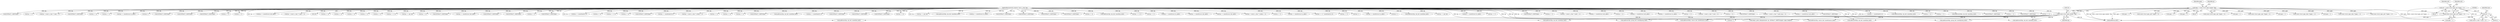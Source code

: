digraph "0_tcpdump_4601c685e7fd19c3724d5e499c69b8d3ec49933e@pointer" {
"1000885" [label="(Call,ack + 1)"];
"1000861" [label="(Call,ack = (const struct pgm_ack *)(pgm + 1))"];
"1000863" [label="(Call,(const struct pgm_ack *)(pgm + 1))"];
"1000126" [label="(Call,pgm = (const struct pgm_header *)bp)"];
"1000128" [label="(Call,(const struct pgm_header *)bp)"];
"1000108" [label="(MethodParameterIn,register const u_char *bp)"];
"1001218" [label="(Call,bp += 4)"];
"1001186" [label="(Call,bp += 4)"];
"1000474" [label="(Call,pgm + 1)"];
"1001720" [label="(Call,bp += 4)"];
"1000861" [label="(Call,ack = (const struct pgm_ack *)(pgm + 1))"];
"1001334" [label="(Call,bp += 2)"];
"1000127" [label="(Identifier,pgm)"];
"1000885" [label="(Call,ack + 1)"];
"1000718" [label="(Call,pgm + 1)"];
"1001211" [label="(Call,bp += 2)"];
"1000126" [label="(Call,pgm = (const struct pgm_header *)bp)"];
"1001854" [label="(Call,bp += 2+2)"];
"1001961" [label="(Call,bp += opt_len)"];
"1001529" [label="(Call,bp += 4)"];
"1001216" [label="(Call,EXTRACT_32BITS(bp))"];
"1000561" [label="(Call,bp += sizeof(struct in6_addr))"];
"1001295" [label="(Call,EXTRACT_32BITS(bp))"];
"1000780" [label="(Call,EXTRACT_16BITS(bp))"];
"1001113" [label="(Call,bp += 2)"];
"1001118" [label="(Call,EXTRACT_32BITS(bp))"];
"1000429" [label="(Call,addrtostr6(bp, nla_buf, sizeof(nla_buf)))"];
"1000604" [label="(Call,bp += sizeof(uint32_t))"];
"1000789" [label="(Call,addrtostr(bp, group_buf, sizeof(group_buf)))"];
"1001253" [label="(Call,bp += 4)"];
"1001727" [label="(Call,bp += 2+2)"];
"1001134" [label="(Call,bp += 4)"];
"1001492" [label="(Call,EXTRACT_32BITS(bp))"];
"1000978" [label="(Call,bp += sizeof(uint16_t))"];
"1000699" [label="(Call,bp = (const u_char *) (rdata + 1))"];
"1001713" [label="(Call,bp += 2)"];
"1001304" [label="(Call,bp += 4)"];
"1001687" [label="(Call,bp += 2)"];
"1000744" [label="(Call,addrtostr(bp, source_buf, sizeof(source_buf)))"];
"1000591" [label="(Call,bp += sizeof(uint32_t))"];
"1001302" [label="(Call,EXTRACT_32BITS(bp))"];
"1000576" [label="(Call,EXTRACT_32BITS(bp))"];
"1001251" [label="(Call,EXTRACT_32BITS(bp))"];
"1001297" [label="(Call,bp += 4)"];
"1001575" [label="(Call,bp += opt_len)"];
"1001924" [label="(Call,addrtostr6(bp, nla_buf, sizeof(nla_buf)))"];
"1001377" [label="(Call,bp += sizeof(struct in_addr))"];
"1000108" [label="(MethodParameterIn,register const u_char *bp)"];
"1000111" [label="(Block,)"];
"1001718" [label="(Call,EXTRACT_32BITS(bp))"];
"1001132" [label="(Call,EXTRACT_32BITS(bp))"];
"1001845" [label="(Call,EXTRACT_32BITS(bp))"];
"1001125" [label="(Call,EXTRACT_32BITS(bp))"];
"1001494" [label="(Call,bp += 4)"];
"1000870" [label="(Identifier,ack)"];
"1001885" [label="(Call,addrtostr(bp, nla_buf, sizeof(nla_buf)))"];
"1000716" [label="(Call,(const struct pgm_nak *)(pgm + 1))"];
"1001341" [label="(Call,bp += 2+2)"];
"1001452" [label="(Call,bp += 2)"];
"1000387" [label="(Call,pgm + 1)"];
"1001890" [label="(Call,bp += sizeof(struct in_addr))"];
"1000810" [label="(Call,bp += sizeof(struct in6_addr))"];
"1000434" [label="(Call,bp += sizeof(struct in6_addr))"];
"1000662" [label="(Call,bp = (const u_char *) (odata + 1))"];
"1001623" [label="(Call,bp += 2)"];
"1000794" [label="(Call,bp += sizeof(struct in_addr))"];
"1000773" [label="(Call,bp += (2 * sizeof(uint16_t)))"];
"1000862" [label="(Identifier,ack)"];
"1001487" [label="(Call,bp += 2)"];
"1000948" [label="(Call,bp++)"];
"1000385" [label="(Call,(const struct pgm_spm *)(pgm + 1))"];
"1000545" [label="(Call,bp += sizeof(struct in_addr))"];
"1001019" [label="(Call,bp++)"];
"1001372" [label="(Call,addrtostr(bp, nla_buf, sizeof(nla_buf)))"];
"1001665" [label="(Call,bp += opt_len)"];
"1000859" [label="(Block,)"];
"1000540" [label="(Call,addrtostr(bp, nla_buf, sizeof(nla_buf)))"];
"1000418" [label="(Call,bp += sizeof(struct in_addr))"];
"1000886" [label="(Identifier,ack)"];
"1001840" [label="(Call,bp += 2)"];
"1001852" [label="(Call,EXTRACT_16BITS(bp))"];
"1001758" [label="(Call,addrtostr(bp, nla_buf, sizeof(nla_buf)))"];
"1000760" [label="(Call,addrtostr6(bp, source_buf, sizeof(source_buf)))"];
"1000589" [label="(Call,EXTRACT_32BITS(bp))"];
"1001290" [label="(Call,bp += 2)"];
"1000520" [label="(Call,bp = (const u_char *) (polr + 1))"];
"1001416" [label="(Call,bp += sizeof(struct in6_addr))"];
"1001847" [label="(Call,bp += 4)"];
"1000765" [label="(Call,bp += sizeof(struct in6_addr))"];
"1000640" [label="(Call,pgm + 1)"];
"1000675" [label="(Call,(const struct pgm_data *)(pgm + 1))"];
"1001997" [label="(Call,zmtp1_print_datagram(ndo, bp, EXTRACT_16BITS(&pgm->pgm_length)))"];
"1001763" [label="(Call,bp += sizeof(struct in_addr))"];
"1001597" [label="(Call,bp += 2)"];
"1000881" [label="(Call,bp = (const u_char *) (ack + 1))"];
"1000514" [label="(Call,pgm + 1)"];
"1001127" [label="(Call,bp += 4)"];
"1001527" [label="(Call,EXTRACT_32BITS(bp))"];
"1000887" [label="(Literal,1)"];
"1000496" [label="(Call,bp = (const u_char *) (poll_msg + 1))"];
"1000883" [label="(Call,(const u_char *) (ack + 1))"];
"1001802" [label="(Call,bp += sizeof(struct in6_addr))"];
"1000638" [label="(Call,(const struct pgm_data *)(pgm + 1))"];
"1001339" [label="(Call,EXTRACT_16BITS(bp))"];
"1000556" [label="(Call,addrtostr6(bp, nla_buf, sizeof(nla_buf)))"];
"1000927" [label="(Call,bp++)"];
"1000805" [label="(Call,addrtostr6(bp, group_buf, sizeof(group_buf)))"];
"1000578" [label="(Call,bp += sizeof(uint32_t))"];
"1001411" [label="(Call,addrtostr6(bp, nla_buf, sizeof(nla_buf)))"];
"1001459" [label="(Call,bp += 4)"];
"1001246" [label="(Call,bp += 2)"];
"1000130" [label="(Identifier,bp)"];
"1001797" [label="(Call,addrtostr6(bp, nla_buf, sizeof(nla_buf)))"];
"1000964" [label="(Call,EXTRACT_16BITS(bp))"];
"1001120" [label="(Call,bp += 4)"];
"1000512" [label="(Call,(const struct pgm_polr *)(pgm + 1))"];
"1002019" [label="(MethodReturn,RET)"];
"1000863" [label="(Call,(const struct pgm_ack *)(pgm + 1))"];
"1001089" [label="(Call,EXTRACT_16BITS(bp))"];
"1001522" [label="(Call,bp += 2)"];
"1001725" [label="(Call,EXTRACT_16BITS(bp))"];
"1001091" [label="(Call,bp += 2)"];
"1000865" [label="(Call,pgm + 1)"];
"1000132" [label="(Identifier,ip)"];
"1000724" [label="(Call,bp = (const u_char *) (nak + 1))"];
"1001184" [label="(Call,EXTRACT_32BITS(bp))"];
"1001260" [label="(Call,bp += 4)"];
"1001152" [label="(Call,bp += 2)"];
"1000749" [label="(Call,bp += sizeof(struct in_addr))"];
"1001024" [label="(Call,bp++)"];
"1001457" [label="(Call,EXTRACT_32BITS(bp))"];
"1000602" [label="(Call,EXTRACT_32BITS(bp))"];
"1001258" [label="(Call,EXTRACT_32BITS(bp))"];
"1000677" [label="(Call,pgm + 1)"];
"1001557" [label="(Call,bp += 2)"];
"1000128" [label="(Call,(const struct pgm_header *)bp)"];
"1001649" [label="(Call,bp += 2)"];
"1000413" [label="(Call,addrtostr(bp, nla_buf, sizeof(nla_buf)))"];
"1001929" [label="(Call,bp += sizeof(struct in6_addr))"];
"1000472" [label="(Call,(const struct pgm_poll *)(pgm + 1))"];
"1000393" [label="(Call,bp = (const u_char *) (spm + 1))"];
"1000885" -> "1000883"  [label="AST: "];
"1000885" -> "1000887"  [label="CFG: "];
"1000886" -> "1000885"  [label="AST: "];
"1000887" -> "1000885"  [label="AST: "];
"1000883" -> "1000885"  [label="CFG: "];
"1000885" -> "1002019"  [label="DDG: ack"];
"1000861" -> "1000885"  [label="DDG: ack"];
"1000861" -> "1000859"  [label="AST: "];
"1000861" -> "1000863"  [label="CFG: "];
"1000862" -> "1000861"  [label="AST: "];
"1000863" -> "1000861"  [label="AST: "];
"1000870" -> "1000861"  [label="CFG: "];
"1000861" -> "1002019"  [label="DDG: (const struct pgm_ack *)(pgm + 1)"];
"1000863" -> "1000861"  [label="DDG: pgm + 1"];
"1000861" -> "1000883"  [label="DDG: ack"];
"1000863" -> "1000865"  [label="CFG: "];
"1000864" -> "1000863"  [label="AST: "];
"1000865" -> "1000863"  [label="AST: "];
"1000863" -> "1002019"  [label="DDG: pgm + 1"];
"1000126" -> "1000863"  [label="DDG: pgm"];
"1000126" -> "1000111"  [label="AST: "];
"1000126" -> "1000128"  [label="CFG: "];
"1000127" -> "1000126"  [label="AST: "];
"1000128" -> "1000126"  [label="AST: "];
"1000132" -> "1000126"  [label="CFG: "];
"1000126" -> "1002019"  [label="DDG: pgm"];
"1000126" -> "1002019"  [label="DDG: (const struct pgm_header *)bp"];
"1000128" -> "1000126"  [label="DDG: bp"];
"1000126" -> "1000385"  [label="DDG: pgm"];
"1000126" -> "1000387"  [label="DDG: pgm"];
"1000126" -> "1000472"  [label="DDG: pgm"];
"1000126" -> "1000474"  [label="DDG: pgm"];
"1000126" -> "1000512"  [label="DDG: pgm"];
"1000126" -> "1000514"  [label="DDG: pgm"];
"1000126" -> "1000638"  [label="DDG: pgm"];
"1000126" -> "1000640"  [label="DDG: pgm"];
"1000126" -> "1000675"  [label="DDG: pgm"];
"1000126" -> "1000677"  [label="DDG: pgm"];
"1000126" -> "1000716"  [label="DDG: pgm"];
"1000126" -> "1000718"  [label="DDG: pgm"];
"1000126" -> "1000865"  [label="DDG: pgm"];
"1000128" -> "1000130"  [label="CFG: "];
"1000129" -> "1000128"  [label="AST: "];
"1000130" -> "1000128"  [label="AST: "];
"1000128" -> "1002019"  [label="DDG: bp"];
"1000108" -> "1000128"  [label="DDG: bp"];
"1000128" -> "1000413"  [label="DDG: bp"];
"1000128" -> "1000429"  [label="DDG: bp"];
"1000128" -> "1000540"  [label="DDG: bp"];
"1000128" -> "1000556"  [label="DDG: bp"];
"1000128" -> "1000744"  [label="DDG: bp"];
"1000128" -> "1000760"  [label="DDG: bp"];
"1000128" -> "1000789"  [label="DDG: bp"];
"1000128" -> "1000805"  [label="DDG: bp"];
"1000128" -> "1000927"  [label="DDG: bp"];
"1000128" -> "1001997"  [label="DDG: bp"];
"1000108" -> "1000106"  [label="AST: "];
"1000108" -> "1002019"  [label="DDG: bp"];
"1000108" -> "1000393"  [label="DDG: bp"];
"1000108" -> "1000413"  [label="DDG: bp"];
"1000108" -> "1000418"  [label="DDG: bp"];
"1000108" -> "1000429"  [label="DDG: bp"];
"1000108" -> "1000434"  [label="DDG: bp"];
"1000108" -> "1000496"  [label="DDG: bp"];
"1000108" -> "1000520"  [label="DDG: bp"];
"1000108" -> "1000540"  [label="DDG: bp"];
"1000108" -> "1000545"  [label="DDG: bp"];
"1000108" -> "1000556"  [label="DDG: bp"];
"1000108" -> "1000561"  [label="DDG: bp"];
"1000108" -> "1000576"  [label="DDG: bp"];
"1000108" -> "1000578"  [label="DDG: bp"];
"1000108" -> "1000589"  [label="DDG: bp"];
"1000108" -> "1000591"  [label="DDG: bp"];
"1000108" -> "1000602"  [label="DDG: bp"];
"1000108" -> "1000604"  [label="DDG: bp"];
"1000108" -> "1000662"  [label="DDG: bp"];
"1000108" -> "1000699"  [label="DDG: bp"];
"1000108" -> "1000724"  [label="DDG: bp"];
"1000108" -> "1000744"  [label="DDG: bp"];
"1000108" -> "1000749"  [label="DDG: bp"];
"1000108" -> "1000760"  [label="DDG: bp"];
"1000108" -> "1000765"  [label="DDG: bp"];
"1000108" -> "1000773"  [label="DDG: bp"];
"1000108" -> "1000780"  [label="DDG: bp"];
"1000108" -> "1000789"  [label="DDG: bp"];
"1000108" -> "1000794"  [label="DDG: bp"];
"1000108" -> "1000805"  [label="DDG: bp"];
"1000108" -> "1000810"  [label="DDG: bp"];
"1000108" -> "1000881"  [label="DDG: bp"];
"1000108" -> "1000927"  [label="DDG: bp"];
"1000108" -> "1000948"  [label="DDG: bp"];
"1000108" -> "1000964"  [label="DDG: bp"];
"1000108" -> "1000978"  [label="DDG: bp"];
"1000108" -> "1001019"  [label="DDG: bp"];
"1000108" -> "1001024"  [label="DDG: bp"];
"1000108" -> "1001089"  [label="DDG: bp"];
"1000108" -> "1001091"  [label="DDG: bp"];
"1000108" -> "1001113"  [label="DDG: bp"];
"1000108" -> "1001118"  [label="DDG: bp"];
"1000108" -> "1001120"  [label="DDG: bp"];
"1000108" -> "1001125"  [label="DDG: bp"];
"1000108" -> "1001127"  [label="DDG: bp"];
"1000108" -> "1001132"  [label="DDG: bp"];
"1000108" -> "1001134"  [label="DDG: bp"];
"1000108" -> "1001152"  [label="DDG: bp"];
"1000108" -> "1001184"  [label="DDG: bp"];
"1000108" -> "1001186"  [label="DDG: bp"];
"1000108" -> "1001211"  [label="DDG: bp"];
"1000108" -> "1001216"  [label="DDG: bp"];
"1000108" -> "1001218"  [label="DDG: bp"];
"1000108" -> "1001246"  [label="DDG: bp"];
"1000108" -> "1001251"  [label="DDG: bp"];
"1000108" -> "1001253"  [label="DDG: bp"];
"1000108" -> "1001258"  [label="DDG: bp"];
"1000108" -> "1001260"  [label="DDG: bp"];
"1000108" -> "1001290"  [label="DDG: bp"];
"1000108" -> "1001295"  [label="DDG: bp"];
"1000108" -> "1001297"  [label="DDG: bp"];
"1000108" -> "1001302"  [label="DDG: bp"];
"1000108" -> "1001304"  [label="DDG: bp"];
"1000108" -> "1001334"  [label="DDG: bp"];
"1000108" -> "1001339"  [label="DDG: bp"];
"1000108" -> "1001341"  [label="DDG: bp"];
"1000108" -> "1001372"  [label="DDG: bp"];
"1000108" -> "1001377"  [label="DDG: bp"];
"1000108" -> "1001411"  [label="DDG: bp"];
"1000108" -> "1001416"  [label="DDG: bp"];
"1000108" -> "1001452"  [label="DDG: bp"];
"1000108" -> "1001457"  [label="DDG: bp"];
"1000108" -> "1001459"  [label="DDG: bp"];
"1000108" -> "1001487"  [label="DDG: bp"];
"1000108" -> "1001492"  [label="DDG: bp"];
"1000108" -> "1001494"  [label="DDG: bp"];
"1000108" -> "1001522"  [label="DDG: bp"];
"1000108" -> "1001527"  [label="DDG: bp"];
"1000108" -> "1001529"  [label="DDG: bp"];
"1000108" -> "1001557"  [label="DDG: bp"];
"1000108" -> "1001575"  [label="DDG: bp"];
"1000108" -> "1001597"  [label="DDG: bp"];
"1000108" -> "1001623"  [label="DDG: bp"];
"1000108" -> "1001649"  [label="DDG: bp"];
"1000108" -> "1001665"  [label="DDG: bp"];
"1000108" -> "1001687"  [label="DDG: bp"];
"1000108" -> "1001713"  [label="DDG: bp"];
"1000108" -> "1001718"  [label="DDG: bp"];
"1000108" -> "1001720"  [label="DDG: bp"];
"1000108" -> "1001725"  [label="DDG: bp"];
"1000108" -> "1001727"  [label="DDG: bp"];
"1000108" -> "1001758"  [label="DDG: bp"];
"1000108" -> "1001763"  [label="DDG: bp"];
"1000108" -> "1001797"  [label="DDG: bp"];
"1000108" -> "1001802"  [label="DDG: bp"];
"1000108" -> "1001840"  [label="DDG: bp"];
"1000108" -> "1001845"  [label="DDG: bp"];
"1000108" -> "1001847"  [label="DDG: bp"];
"1000108" -> "1001852"  [label="DDG: bp"];
"1000108" -> "1001854"  [label="DDG: bp"];
"1000108" -> "1001885"  [label="DDG: bp"];
"1000108" -> "1001890"  [label="DDG: bp"];
"1000108" -> "1001924"  [label="DDG: bp"];
"1000108" -> "1001929"  [label="DDG: bp"];
"1000108" -> "1001961"  [label="DDG: bp"];
"1000108" -> "1001997"  [label="DDG: bp"];
}
